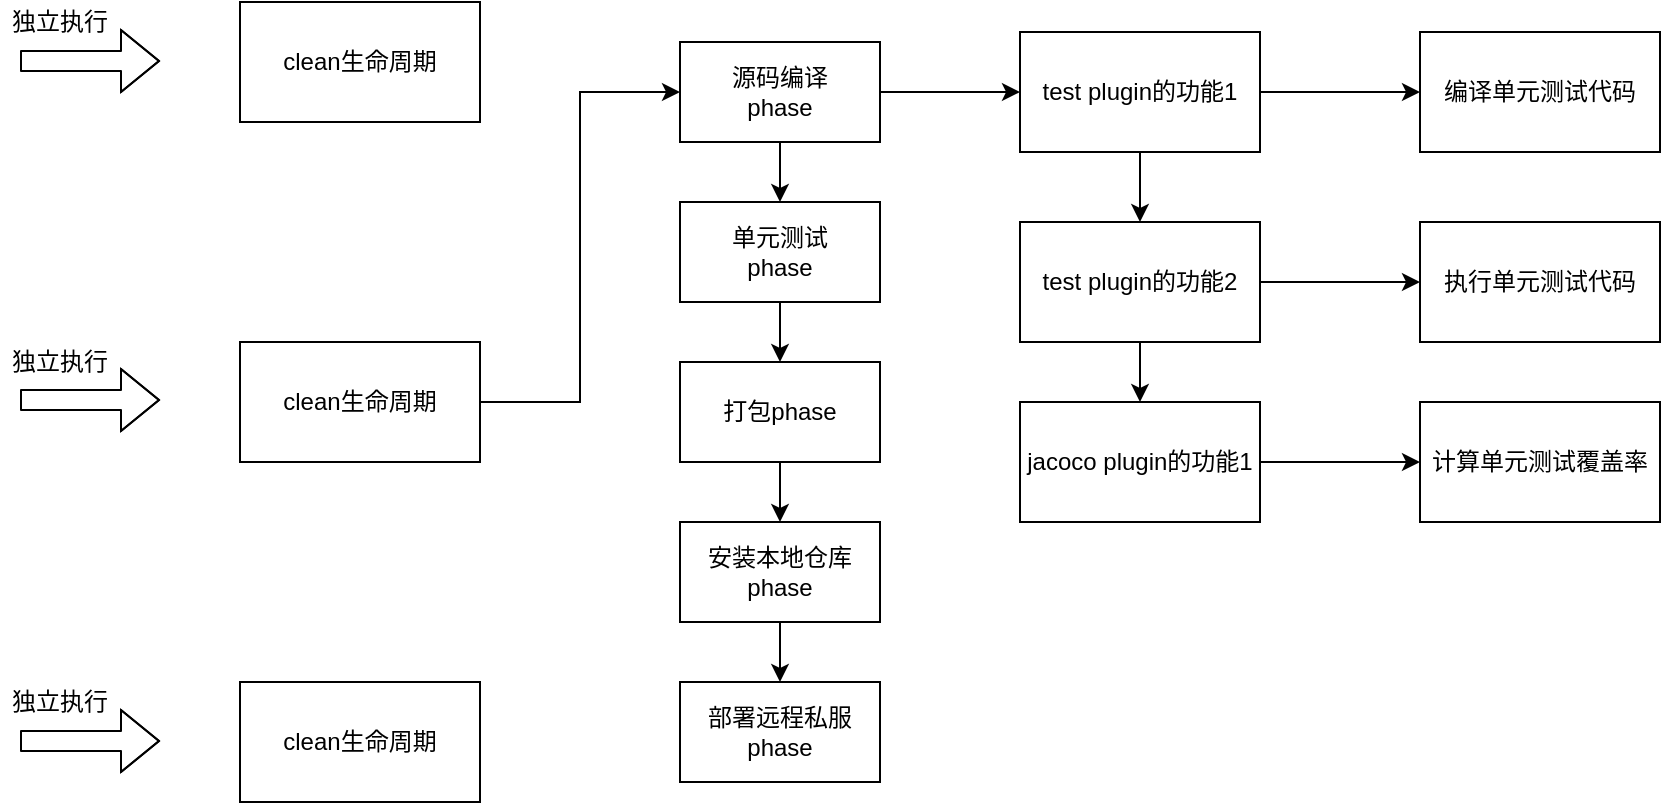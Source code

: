 <mxfile version="15.3.7" type="github">
  <diagram id="c3Hf2OhZGOKBrujlgrCu" name="第 1 页">
    <mxGraphModel dx="1422" dy="772" grid="0" gridSize="10" guides="1" tooltips="1" connect="1" arrows="1" fold="1" page="0" pageScale="1" pageWidth="827" pageHeight="1169" math="0" shadow="0">
      <root>
        <mxCell id="0" />
        <mxCell id="1" parent="0" />
        <mxCell id="lbHuUlWuEfRAbkdGrFAQ-1" value="clean生命周期" style="rounded=0;whiteSpace=wrap;html=1;" vertex="1" parent="1">
          <mxGeometry x="150" y="150" width="120" height="60" as="geometry" />
        </mxCell>
        <mxCell id="lbHuUlWuEfRAbkdGrFAQ-2" value="clean生命周期" style="rounded=0;whiteSpace=wrap;html=1;" vertex="1" parent="1">
          <mxGeometry x="150" y="490" width="120" height="60" as="geometry" />
        </mxCell>
        <mxCell id="lbHuUlWuEfRAbkdGrFAQ-14" style="edgeStyle=orthogonalEdgeStyle;rounded=0;orthogonalLoop=1;jettySize=auto;html=1;exitX=1;exitY=0.5;exitDx=0;exitDy=0;entryX=0;entryY=0.5;entryDx=0;entryDy=0;" edge="1" parent="1" source="lbHuUlWuEfRAbkdGrFAQ-3" target="lbHuUlWuEfRAbkdGrFAQ-6">
          <mxGeometry relative="1" as="geometry" />
        </mxCell>
        <mxCell id="lbHuUlWuEfRAbkdGrFAQ-3" value="clean生命周期" style="rounded=0;whiteSpace=wrap;html=1;" vertex="1" parent="1">
          <mxGeometry x="150" y="320" width="120" height="60" as="geometry" />
        </mxCell>
        <mxCell id="lbHuUlWuEfRAbkdGrFAQ-11" style="edgeStyle=orthogonalEdgeStyle;rounded=0;orthogonalLoop=1;jettySize=auto;html=1;exitX=0.5;exitY=1;exitDx=0;exitDy=0;entryX=0.5;entryY=0;entryDx=0;entryDy=0;" edge="1" parent="1" source="lbHuUlWuEfRAbkdGrFAQ-4" target="lbHuUlWuEfRAbkdGrFAQ-9">
          <mxGeometry relative="1" as="geometry" />
        </mxCell>
        <mxCell id="lbHuUlWuEfRAbkdGrFAQ-4" value="单元测试&lt;br&gt;phase" style="rounded=0;whiteSpace=wrap;html=1;" vertex="1" parent="1">
          <mxGeometry x="370" y="250" width="100" height="50" as="geometry" />
        </mxCell>
        <mxCell id="lbHuUlWuEfRAbkdGrFAQ-10" style="edgeStyle=orthogonalEdgeStyle;rounded=0;orthogonalLoop=1;jettySize=auto;html=1;exitX=0.5;exitY=1;exitDx=0;exitDy=0;entryX=0.5;entryY=0;entryDx=0;entryDy=0;" edge="1" parent="1" source="lbHuUlWuEfRAbkdGrFAQ-6" target="lbHuUlWuEfRAbkdGrFAQ-4">
          <mxGeometry relative="1" as="geometry" />
        </mxCell>
        <mxCell id="lbHuUlWuEfRAbkdGrFAQ-16" value="" style="edgeStyle=orthogonalEdgeStyle;rounded=0;orthogonalLoop=1;jettySize=auto;html=1;" edge="1" parent="1" source="lbHuUlWuEfRAbkdGrFAQ-6" target="lbHuUlWuEfRAbkdGrFAQ-15">
          <mxGeometry relative="1" as="geometry" />
        </mxCell>
        <mxCell id="lbHuUlWuEfRAbkdGrFAQ-6" value="源码编译&lt;br&gt;phase" style="rounded=0;whiteSpace=wrap;html=1;" vertex="1" parent="1">
          <mxGeometry x="370" y="170" width="100" height="50" as="geometry" />
        </mxCell>
        <mxCell id="lbHuUlWuEfRAbkdGrFAQ-7" value="部署远程私服&lt;br&gt;phase" style="rounded=0;whiteSpace=wrap;html=1;" vertex="1" parent="1">
          <mxGeometry x="370" y="490" width="100" height="50" as="geometry" />
        </mxCell>
        <mxCell id="lbHuUlWuEfRAbkdGrFAQ-13" style="edgeStyle=orthogonalEdgeStyle;rounded=0;orthogonalLoop=1;jettySize=auto;html=1;exitX=0.5;exitY=1;exitDx=0;exitDy=0;" edge="1" parent="1" source="lbHuUlWuEfRAbkdGrFAQ-8" target="lbHuUlWuEfRAbkdGrFAQ-7">
          <mxGeometry relative="1" as="geometry" />
        </mxCell>
        <mxCell id="lbHuUlWuEfRAbkdGrFAQ-8" value="安装本地仓库&lt;br&gt;phase" style="rounded=0;whiteSpace=wrap;html=1;" vertex="1" parent="1">
          <mxGeometry x="370" y="410" width="100" height="50" as="geometry" />
        </mxCell>
        <mxCell id="lbHuUlWuEfRAbkdGrFAQ-12" style="edgeStyle=orthogonalEdgeStyle;rounded=0;orthogonalLoop=1;jettySize=auto;html=1;exitX=0.5;exitY=1;exitDx=0;exitDy=0;entryX=0.5;entryY=0;entryDx=0;entryDy=0;" edge="1" parent="1" source="lbHuUlWuEfRAbkdGrFAQ-9" target="lbHuUlWuEfRAbkdGrFAQ-8">
          <mxGeometry relative="1" as="geometry" />
        </mxCell>
        <mxCell id="lbHuUlWuEfRAbkdGrFAQ-9" value="打包phase" style="rounded=0;whiteSpace=wrap;html=1;" vertex="1" parent="1">
          <mxGeometry x="370" y="330" width="100" height="50" as="geometry" />
        </mxCell>
        <mxCell id="lbHuUlWuEfRAbkdGrFAQ-21" style="edgeStyle=orthogonalEdgeStyle;rounded=0;orthogonalLoop=1;jettySize=auto;html=1;exitX=0.5;exitY=1;exitDx=0;exitDy=0;entryX=0.5;entryY=0;entryDx=0;entryDy=0;" edge="1" parent="1" source="lbHuUlWuEfRAbkdGrFAQ-15" target="lbHuUlWuEfRAbkdGrFAQ-17">
          <mxGeometry relative="1" as="geometry" />
        </mxCell>
        <mxCell id="lbHuUlWuEfRAbkdGrFAQ-24" value="" style="edgeStyle=orthogonalEdgeStyle;rounded=0;orthogonalLoop=1;jettySize=auto;html=1;" edge="1" parent="1" source="lbHuUlWuEfRAbkdGrFAQ-15" target="lbHuUlWuEfRAbkdGrFAQ-23">
          <mxGeometry relative="1" as="geometry" />
        </mxCell>
        <mxCell id="lbHuUlWuEfRAbkdGrFAQ-15" value="test plugin的功能1" style="whiteSpace=wrap;html=1;rounded=0;" vertex="1" parent="1">
          <mxGeometry x="540" y="165" width="120" height="60" as="geometry" />
        </mxCell>
        <mxCell id="lbHuUlWuEfRAbkdGrFAQ-22" style="edgeStyle=orthogonalEdgeStyle;rounded=0;orthogonalLoop=1;jettySize=auto;html=1;exitX=0.5;exitY=1;exitDx=0;exitDy=0;entryX=0.5;entryY=0;entryDx=0;entryDy=0;" edge="1" parent="1" source="lbHuUlWuEfRAbkdGrFAQ-17" target="lbHuUlWuEfRAbkdGrFAQ-18">
          <mxGeometry relative="1" as="geometry" />
        </mxCell>
        <mxCell id="lbHuUlWuEfRAbkdGrFAQ-26" value="" style="edgeStyle=orthogonalEdgeStyle;rounded=0;orthogonalLoop=1;jettySize=auto;html=1;" edge="1" parent="1" source="lbHuUlWuEfRAbkdGrFAQ-17" target="lbHuUlWuEfRAbkdGrFAQ-25">
          <mxGeometry relative="1" as="geometry" />
        </mxCell>
        <mxCell id="lbHuUlWuEfRAbkdGrFAQ-17" value="test plugin的功能2" style="whiteSpace=wrap;html=1;rounded=0;" vertex="1" parent="1">
          <mxGeometry x="540" y="260" width="120" height="60" as="geometry" />
        </mxCell>
        <mxCell id="lbHuUlWuEfRAbkdGrFAQ-28" value="" style="edgeStyle=orthogonalEdgeStyle;rounded=0;orthogonalLoop=1;jettySize=auto;html=1;" edge="1" parent="1" source="lbHuUlWuEfRAbkdGrFAQ-18" target="lbHuUlWuEfRAbkdGrFAQ-27">
          <mxGeometry relative="1" as="geometry" />
        </mxCell>
        <mxCell id="lbHuUlWuEfRAbkdGrFAQ-18" value="jacoco plugin的功能1" style="whiteSpace=wrap;html=1;rounded=0;" vertex="1" parent="1">
          <mxGeometry x="540" y="350" width="120" height="60" as="geometry" />
        </mxCell>
        <mxCell id="lbHuUlWuEfRAbkdGrFAQ-23" value="编译单元测试代码" style="whiteSpace=wrap;html=1;rounded=0;" vertex="1" parent="1">
          <mxGeometry x="740" y="165" width="120" height="60" as="geometry" />
        </mxCell>
        <mxCell id="lbHuUlWuEfRAbkdGrFAQ-25" value="执行单元测试代码" style="whiteSpace=wrap;html=1;rounded=0;" vertex="1" parent="1">
          <mxGeometry x="740" y="260" width="120" height="60" as="geometry" />
        </mxCell>
        <mxCell id="lbHuUlWuEfRAbkdGrFAQ-27" value="计算单元测试覆盖率" style="whiteSpace=wrap;html=1;rounded=0;" vertex="1" parent="1">
          <mxGeometry x="740" y="350" width="120" height="60" as="geometry" />
        </mxCell>
        <mxCell id="lbHuUlWuEfRAbkdGrFAQ-29" value="" style="shape=flexArrow;endArrow=classic;html=1;" edge="1" parent="1">
          <mxGeometry width="50" height="50" relative="1" as="geometry">
            <mxPoint x="40" y="179.5" as="sourcePoint" />
            <mxPoint x="110" y="179.5" as="targetPoint" />
            <Array as="points">
              <mxPoint x="90" y="179.5" />
            </Array>
          </mxGeometry>
        </mxCell>
        <mxCell id="lbHuUlWuEfRAbkdGrFAQ-30" value="" style="shape=flexArrow;endArrow=classic;html=1;" edge="1" parent="1">
          <mxGeometry width="50" height="50" relative="1" as="geometry">
            <mxPoint x="40" y="519.5" as="sourcePoint" />
            <mxPoint x="110" y="519.5" as="targetPoint" />
            <Array as="points">
              <mxPoint x="90" y="519.5" />
            </Array>
          </mxGeometry>
        </mxCell>
        <mxCell id="lbHuUlWuEfRAbkdGrFAQ-31" value="" style="shape=flexArrow;endArrow=classic;html=1;" edge="1" parent="1">
          <mxGeometry width="50" height="50" relative="1" as="geometry">
            <mxPoint x="40" y="349" as="sourcePoint" />
            <mxPoint x="110" y="349" as="targetPoint" />
            <Array as="points">
              <mxPoint x="90" y="349" />
            </Array>
          </mxGeometry>
        </mxCell>
        <mxCell id="lbHuUlWuEfRAbkdGrFAQ-32" value="独立执行" style="text;html=1;strokeColor=none;fillColor=none;align=center;verticalAlign=middle;whiteSpace=wrap;rounded=0;" vertex="1" parent="1">
          <mxGeometry x="30" y="150" width="60" height="20" as="geometry" />
        </mxCell>
        <mxCell id="lbHuUlWuEfRAbkdGrFAQ-33" value="独立执行" style="text;html=1;strokeColor=none;fillColor=none;align=center;verticalAlign=middle;whiteSpace=wrap;rounded=0;" vertex="1" parent="1">
          <mxGeometry x="30" y="320" width="60" height="20" as="geometry" />
        </mxCell>
        <mxCell id="lbHuUlWuEfRAbkdGrFAQ-34" value="独立执行" style="text;html=1;strokeColor=none;fillColor=none;align=center;verticalAlign=middle;whiteSpace=wrap;rounded=0;" vertex="1" parent="1">
          <mxGeometry x="30" y="490" width="60" height="20" as="geometry" />
        </mxCell>
      </root>
    </mxGraphModel>
  </diagram>
</mxfile>
